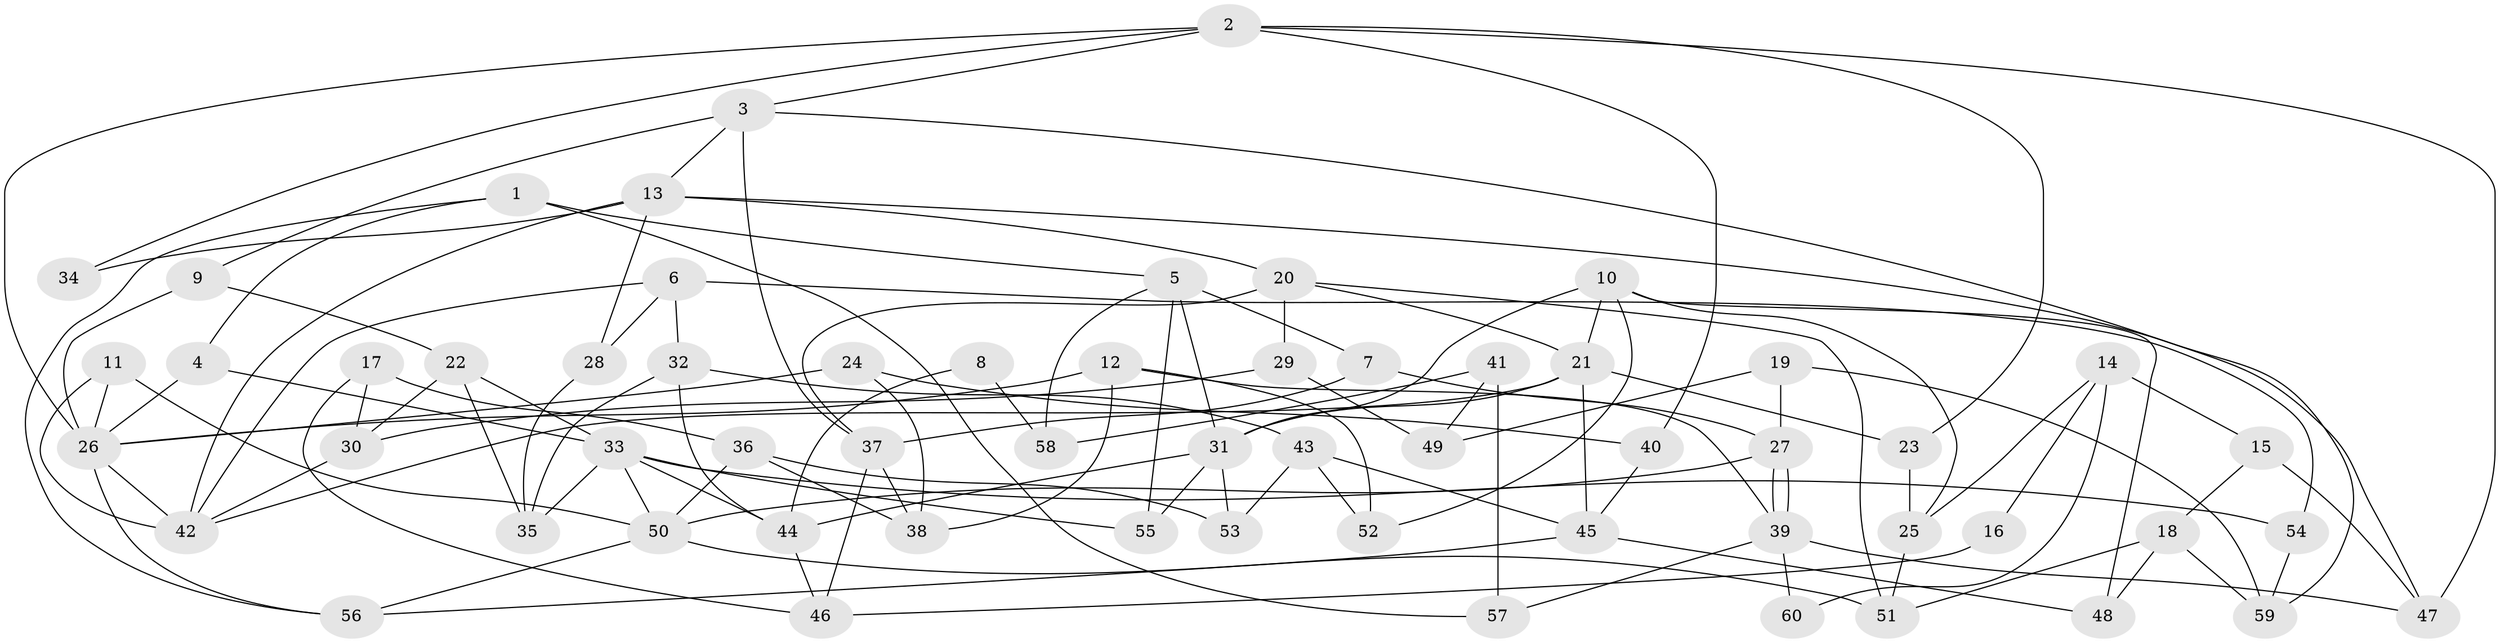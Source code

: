 // coarse degree distribution, {8: 0.16666666666666666, 12: 0.041666666666666664, 6: 0.125, 3: 0.25, 7: 0.08333333333333333, 10: 0.041666666666666664, 5: 0.125, 4: 0.08333333333333333, 9: 0.041666666666666664, 2: 0.041666666666666664}
// Generated by graph-tools (version 1.1) at 2025/18/03/04/25 18:18:48]
// undirected, 60 vertices, 120 edges
graph export_dot {
graph [start="1"]
  node [color=gray90,style=filled];
  1;
  2;
  3;
  4;
  5;
  6;
  7;
  8;
  9;
  10;
  11;
  12;
  13;
  14;
  15;
  16;
  17;
  18;
  19;
  20;
  21;
  22;
  23;
  24;
  25;
  26;
  27;
  28;
  29;
  30;
  31;
  32;
  33;
  34;
  35;
  36;
  37;
  38;
  39;
  40;
  41;
  42;
  43;
  44;
  45;
  46;
  47;
  48;
  49;
  50;
  51;
  52;
  53;
  54;
  55;
  56;
  57;
  58;
  59;
  60;
  1 -- 56;
  1 -- 4;
  1 -- 5;
  1 -- 57;
  2 -- 26;
  2 -- 3;
  2 -- 23;
  2 -- 34;
  2 -- 40;
  2 -- 47;
  3 -- 59;
  3 -- 13;
  3 -- 9;
  3 -- 37;
  4 -- 26;
  4 -- 33;
  5 -- 55;
  5 -- 7;
  5 -- 31;
  5 -- 58;
  6 -- 32;
  6 -- 28;
  6 -- 42;
  6 -- 54;
  7 -- 27;
  7 -- 37;
  8 -- 58;
  8 -- 44;
  9 -- 26;
  9 -- 22;
  10 -- 31;
  10 -- 21;
  10 -- 25;
  10 -- 48;
  10 -- 52;
  11 -- 50;
  11 -- 26;
  11 -- 42;
  12 -- 38;
  12 -- 26;
  12 -- 39;
  12 -- 52;
  13 -- 42;
  13 -- 47;
  13 -- 20;
  13 -- 28;
  13 -- 34;
  14 -- 15;
  14 -- 25;
  14 -- 16;
  14 -- 60;
  15 -- 18;
  15 -- 47;
  16 -- 46;
  17 -- 30;
  17 -- 36;
  17 -- 46;
  18 -- 51;
  18 -- 48;
  18 -- 59;
  19 -- 59;
  19 -- 27;
  19 -- 49;
  20 -- 37;
  20 -- 21;
  20 -- 29;
  20 -- 51;
  21 -- 42;
  21 -- 23;
  21 -- 31;
  21 -- 45;
  22 -- 33;
  22 -- 30;
  22 -- 35;
  23 -- 25;
  24 -- 38;
  24 -- 40;
  24 -- 26;
  25 -- 51;
  26 -- 42;
  26 -- 56;
  27 -- 50;
  27 -- 39;
  27 -- 39;
  28 -- 35;
  29 -- 30;
  29 -- 49;
  30 -- 42;
  31 -- 44;
  31 -- 53;
  31 -- 55;
  32 -- 43;
  32 -- 44;
  32 -- 35;
  33 -- 44;
  33 -- 35;
  33 -- 50;
  33 -- 54;
  33 -- 55;
  36 -- 50;
  36 -- 53;
  36 -- 38;
  37 -- 38;
  37 -- 46;
  39 -- 47;
  39 -- 57;
  39 -- 60;
  40 -- 45;
  41 -- 57;
  41 -- 49;
  41 -- 58;
  43 -- 45;
  43 -- 52;
  43 -- 53;
  44 -- 46;
  45 -- 56;
  45 -- 48;
  50 -- 51;
  50 -- 56;
  54 -- 59;
}
